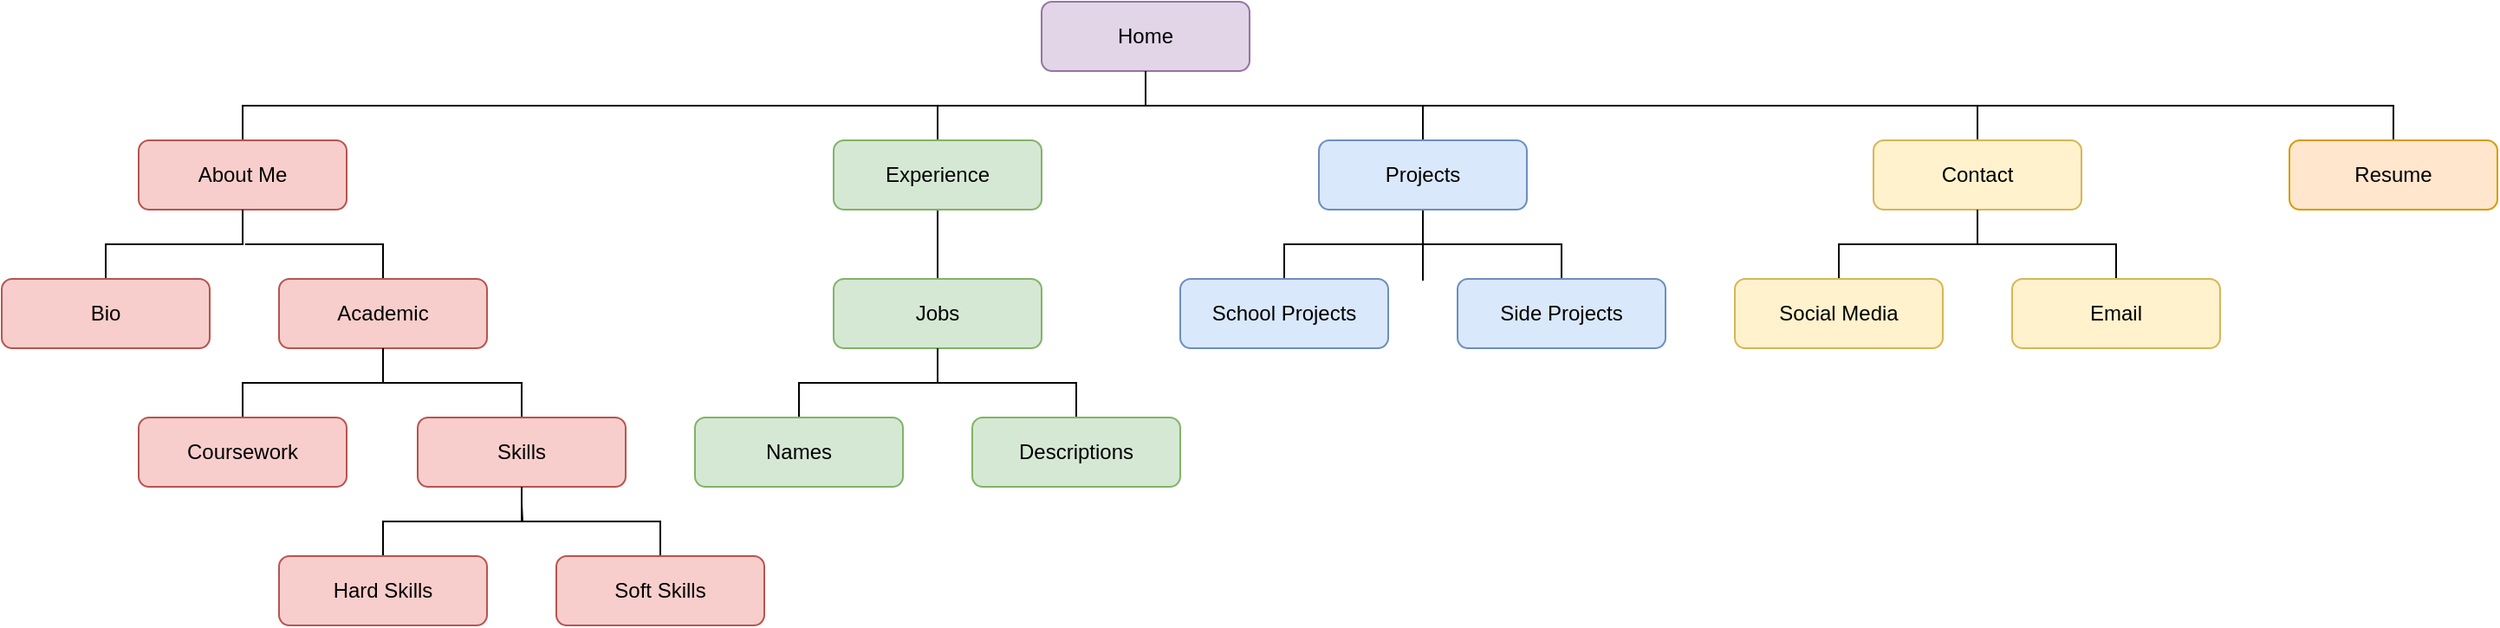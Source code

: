 <mxfile version="14.2.7" type="github">
  <diagram id="YcLZW-i6NJECOvsvgVJo" name="Page-1">
    <mxGraphModel dx="1791" dy="768" grid="1" gridSize="10" guides="1" tooltips="1" connect="1" arrows="1" fold="1" page="1" pageScale="1" pageWidth="850" pageHeight="1100" math="0" shadow="0">
      <root>
        <mxCell id="0" />
        <mxCell id="1" parent="0" />
        <mxCell id="TEuHIhI9oA07CfpRSKko-1" value="Home" style="rounded=1;whiteSpace=wrap;html=1;fillColor=#e1d5e7;strokeColor=#9673a6;" parent="1" vertex="1">
          <mxGeometry x="320" y="40" width="120" height="40" as="geometry" />
        </mxCell>
        <mxCell id="TEuHIhI9oA07CfpRSKko-23" style="edgeStyle=orthogonalEdgeStyle;rounded=0;orthogonalLoop=1;jettySize=auto;html=1;exitX=0.5;exitY=0;exitDx=0;exitDy=0;entryX=0.5;entryY=1;entryDx=0;entryDy=0;endArrow=none;endFill=0;" parent="1" source="TEuHIhI9oA07CfpRSKko-2" target="TEuHIhI9oA07CfpRSKko-1" edge="1">
          <mxGeometry relative="1" as="geometry" />
        </mxCell>
        <mxCell id="TEuHIhI9oA07CfpRSKko-2" value="About Me" style="rounded=1;whiteSpace=wrap;html=1;fillColor=#f8cecc;strokeColor=#b85450;" parent="1" vertex="1">
          <mxGeometry x="-201" y="120" width="120" height="40" as="geometry" />
        </mxCell>
        <mxCell id="TEuHIhI9oA07CfpRSKko-38" value="" style="edgeStyle=orthogonalEdgeStyle;rounded=0;orthogonalLoop=1;jettySize=auto;html=1;endArrow=none;endFill=0;" parent="1" source="TEuHIhI9oA07CfpRSKko-3" target="TEuHIhI9oA07CfpRSKko-34" edge="1">
          <mxGeometry relative="1" as="geometry" />
        </mxCell>
        <mxCell id="4KkldvgAypm87cWJKorb-4" style="edgeStyle=orthogonalEdgeStyle;rounded=0;orthogonalLoop=1;jettySize=auto;html=1;exitX=0.5;exitY=0;exitDx=0;exitDy=0;endArrow=none;endFill=0;" edge="1" parent="1" source="TEuHIhI9oA07CfpRSKko-3">
          <mxGeometry relative="1" as="geometry">
            <mxPoint x="260" y="100" as="targetPoint" />
          </mxGeometry>
        </mxCell>
        <mxCell id="TEuHIhI9oA07CfpRSKko-3" value="Experience&lt;span style=&quot;color: rgba(0 , 0 , 0 , 0) ; font-family: monospace ; font-size: 0px&quot;&gt;%3CmxGraphModel%3E%3Croot%3E%3CmxCell%20id%3D%220%22%2F%3E%3CmxCell%20id%3D%221%22%20parent%3D%220%22%2F%3E%3CmxCell%20id%3D%222%22%20value%3D%22About%20Me%22%20style%3D%22rounded%3D1%3BwhiteSpace%3Dwrap%3Bhtml%3D1%3B%22%20vertex%3D%221%22%20parent%3D%221%22%3E%3CmxGeometry%20x%3D%22120%22%20y%3D%22120%22%20width%3D%22120%22%20height%3D%2240%22%20as%3D%22geometry%22%2F%3E%3C%2FmxCell%3E%3C%2Froot%3E%3C%2FmxGraphModel%3E&lt;/span&gt;" style="rounded=1;whiteSpace=wrap;html=1;fillColor=#d5e8d4;strokeColor=#82b366;" parent="1" vertex="1">
          <mxGeometry x="200" y="120" width="120" height="40" as="geometry" />
        </mxCell>
        <mxCell id="TEuHIhI9oA07CfpRSKko-48" value="" style="edgeStyle=orthogonalEdgeStyle;rounded=0;orthogonalLoop=1;jettySize=auto;html=1;endArrow=none;endFill=0;" parent="1" source="TEuHIhI9oA07CfpRSKko-4" target="TEuHIhI9oA07CfpRSKko-47" edge="1">
          <mxGeometry relative="1" as="geometry" />
        </mxCell>
        <mxCell id="4KkldvgAypm87cWJKorb-6" style="edgeStyle=orthogonalEdgeStyle;rounded=0;orthogonalLoop=1;jettySize=auto;html=1;exitX=0.5;exitY=0;exitDx=0;exitDy=0;entryX=0.5;entryY=1;entryDx=0;entryDy=0;endArrow=none;endFill=0;" edge="1" parent="1" source="TEuHIhI9oA07CfpRSKko-4" target="TEuHIhI9oA07CfpRSKko-1">
          <mxGeometry relative="1" as="geometry">
            <Array as="points">
              <mxPoint x="540" y="100" />
              <mxPoint x="380" y="100" />
            </Array>
          </mxGeometry>
        </mxCell>
        <mxCell id="TEuHIhI9oA07CfpRSKko-4" value="Projects" style="rounded=1;whiteSpace=wrap;html=1;fillColor=#dae8fc;strokeColor=#6c8ebf;" parent="1" vertex="1">
          <mxGeometry x="480" y="120" width="120" height="40" as="geometry" />
        </mxCell>
        <mxCell id="4KkldvgAypm87cWJKorb-7" style="edgeStyle=orthogonalEdgeStyle;rounded=0;orthogonalLoop=1;jettySize=auto;html=1;exitX=0.5;exitY=0;exitDx=0;exitDy=0;endArrow=none;endFill=0;" edge="1" parent="1" source="TEuHIhI9oA07CfpRSKko-7">
          <mxGeometry relative="1" as="geometry">
            <mxPoint x="860" y="100" as="targetPoint" />
          </mxGeometry>
        </mxCell>
        <mxCell id="TEuHIhI9oA07CfpRSKko-7" value="Contact" style="rounded=1;whiteSpace=wrap;html=1;fillColor=#fff2cc;strokeColor=#d6b656;" parent="1" vertex="1">
          <mxGeometry x="800" y="120" width="120" height="40" as="geometry" />
        </mxCell>
        <mxCell id="4KkldvgAypm87cWJKorb-9" style="edgeStyle=orthogonalEdgeStyle;rounded=0;orthogonalLoop=1;jettySize=auto;html=1;exitX=0.5;exitY=0;exitDx=0;exitDy=0;endArrow=none;endFill=0;" edge="1" parent="1" source="TEuHIhI9oA07CfpRSKko-9">
          <mxGeometry relative="1" as="geometry">
            <mxPoint x="860" y="180" as="targetPoint" />
          </mxGeometry>
        </mxCell>
        <mxCell id="TEuHIhI9oA07CfpRSKko-9" value="Email" style="rounded=1;whiteSpace=wrap;html=1;fillColor=#fff2cc;strokeColor=#d6b656;" parent="1" vertex="1">
          <mxGeometry x="880" y="200" width="120" height="40" as="geometry" />
        </mxCell>
        <mxCell id="4KkldvgAypm87cWJKorb-8" style="edgeStyle=orthogonalEdgeStyle;rounded=0;orthogonalLoop=1;jettySize=auto;html=1;exitX=0.5;exitY=0;exitDx=0;exitDy=0;entryX=0.5;entryY=1;entryDx=0;entryDy=0;endArrow=none;endFill=0;" edge="1" parent="1" source="TEuHIhI9oA07CfpRSKko-10" target="TEuHIhI9oA07CfpRSKko-7">
          <mxGeometry relative="1" as="geometry" />
        </mxCell>
        <mxCell id="TEuHIhI9oA07CfpRSKko-10" value="Social Media" style="rounded=1;whiteSpace=wrap;html=1;fillColor=#fff2cc;strokeColor=#d6b656;" parent="1" vertex="1">
          <mxGeometry x="720" y="200" width="120" height="40" as="geometry" />
        </mxCell>
        <mxCell id="4KkldvgAypm87cWJKorb-11" style="edgeStyle=orthogonalEdgeStyle;rounded=0;orthogonalLoop=1;jettySize=auto;html=1;exitX=0.5;exitY=0;exitDx=0;exitDy=0;endArrow=none;endFill=0;" edge="1" parent="1" source="TEuHIhI9oA07CfpRSKko-16">
          <mxGeometry relative="1" as="geometry">
            <mxPoint x="-140" y="180" as="targetPoint" />
          </mxGeometry>
        </mxCell>
        <mxCell id="TEuHIhI9oA07CfpRSKko-16" value="Academic" style="rounded=1;whiteSpace=wrap;html=1;fillColor=#f8cecc;strokeColor=#b85450;" parent="1" vertex="1">
          <mxGeometry x="-120" y="200" width="120" height="40" as="geometry" />
        </mxCell>
        <mxCell id="4KkldvgAypm87cWJKorb-10" style="edgeStyle=orthogonalEdgeStyle;rounded=0;orthogonalLoop=1;jettySize=auto;html=1;exitX=0.5;exitY=0;exitDx=0;exitDy=0;entryX=0.5;entryY=1;entryDx=0;entryDy=0;endArrow=none;endFill=0;" edge="1" parent="1" source="TEuHIhI9oA07CfpRSKko-18" target="TEuHIhI9oA07CfpRSKko-2">
          <mxGeometry relative="1" as="geometry" />
        </mxCell>
        <mxCell id="TEuHIhI9oA07CfpRSKko-18" value="Bio" style="rounded=1;whiteSpace=wrap;html=1;fillColor=#f8cecc;strokeColor=#b85450;" parent="1" vertex="1">
          <mxGeometry x="-280" y="200" width="120" height="40" as="geometry" />
        </mxCell>
        <mxCell id="4KkldvgAypm87cWJKorb-12" style="edgeStyle=orthogonalEdgeStyle;rounded=0;orthogonalLoop=1;jettySize=auto;html=1;exitX=0.5;exitY=0;exitDx=0;exitDy=0;entryX=0.5;entryY=1;entryDx=0;entryDy=0;endArrow=none;endFill=0;" edge="1" parent="1" source="TEuHIhI9oA07CfpRSKko-25" target="TEuHIhI9oA07CfpRSKko-16">
          <mxGeometry relative="1" as="geometry" />
        </mxCell>
        <mxCell id="TEuHIhI9oA07CfpRSKko-25" value="Coursework" style="rounded=1;whiteSpace=wrap;html=1;fillColor=#f8cecc;strokeColor=#b85450;" parent="1" vertex="1">
          <mxGeometry x="-201" y="280" width="120" height="40" as="geometry" />
        </mxCell>
        <mxCell id="4KkldvgAypm87cWJKorb-13" style="edgeStyle=orthogonalEdgeStyle;rounded=0;orthogonalLoop=1;jettySize=auto;html=1;exitX=0.5;exitY=0;exitDx=0;exitDy=0;endArrow=none;endFill=0;" edge="1" parent="1" source="TEuHIhI9oA07CfpRSKko-26">
          <mxGeometry relative="1" as="geometry">
            <mxPoint x="-60" y="260" as="targetPoint" />
          </mxGeometry>
        </mxCell>
        <mxCell id="TEuHIhI9oA07CfpRSKko-26" value="Skills" style="rounded=1;whiteSpace=wrap;html=1;fillColor=#f8cecc;strokeColor=#b85450;" parent="1" vertex="1">
          <mxGeometry x="-40" y="280" width="120" height="40" as="geometry" />
        </mxCell>
        <mxCell id="4KkldvgAypm87cWJKorb-14" style="edgeStyle=orthogonalEdgeStyle;rounded=0;orthogonalLoop=1;jettySize=auto;html=1;exitX=0.5;exitY=0;exitDx=0;exitDy=0;entryX=0.5;entryY=1;entryDx=0;entryDy=0;endArrow=none;endFill=0;" edge="1" parent="1" source="TEuHIhI9oA07CfpRSKko-27" target="TEuHIhI9oA07CfpRSKko-26">
          <mxGeometry relative="1" as="geometry" />
        </mxCell>
        <mxCell id="TEuHIhI9oA07CfpRSKko-27" value="Hard Skills" style="rounded=1;whiteSpace=wrap;html=1;fillColor=#f8cecc;strokeColor=#b85450;" parent="1" vertex="1">
          <mxGeometry x="-120" y="360" width="120" height="40" as="geometry" />
        </mxCell>
        <mxCell id="4KkldvgAypm87cWJKorb-15" style="edgeStyle=orthogonalEdgeStyle;rounded=0;orthogonalLoop=1;jettySize=auto;html=1;exitX=0.5;exitY=0;exitDx=0;exitDy=0;endArrow=none;endFill=0;" edge="1" parent="1" source="TEuHIhI9oA07CfpRSKko-28">
          <mxGeometry relative="1" as="geometry">
            <mxPoint x="20" y="330" as="targetPoint" />
          </mxGeometry>
        </mxCell>
        <mxCell id="TEuHIhI9oA07CfpRSKko-28" value="Soft Skills" style="rounded=1;whiteSpace=wrap;html=1;fillColor=#f8cecc;strokeColor=#b85450;" parent="1" vertex="1">
          <mxGeometry x="40" y="360" width="120" height="40" as="geometry" />
        </mxCell>
        <mxCell id="TEuHIhI9oA07CfpRSKko-40" value="" style="edgeStyle=orthogonalEdgeStyle;rounded=0;orthogonalLoop=1;jettySize=auto;html=1;endArrow=none;endFill=0;" parent="1" source="TEuHIhI9oA07CfpRSKko-34" target="TEuHIhI9oA07CfpRSKko-39" edge="1">
          <mxGeometry relative="1" as="geometry" />
        </mxCell>
        <mxCell id="TEuHIhI9oA07CfpRSKko-34" value="Jobs" style="rounded=1;whiteSpace=wrap;html=1;fillColor=#d5e8d4;strokeColor=#82b366;" parent="1" vertex="1">
          <mxGeometry x="200" y="200" width="120" height="40" as="geometry" />
        </mxCell>
        <mxCell id="TEuHIhI9oA07CfpRSKko-39" value="Names" style="rounded=1;whiteSpace=wrap;html=1;fillColor=#d5e8d4;strokeColor=#82b366;" parent="1" vertex="1">
          <mxGeometry x="120" y="280" width="120" height="40" as="geometry" />
        </mxCell>
        <mxCell id="TEuHIhI9oA07CfpRSKko-43" style="edgeStyle=orthogonalEdgeStyle;rounded=0;orthogonalLoop=1;jettySize=auto;html=1;exitX=0.5;exitY=0;exitDx=0;exitDy=0;entryX=0.5;entryY=1;entryDx=0;entryDy=0;endArrow=none;endFill=0;" parent="1" source="TEuHIhI9oA07CfpRSKko-41" target="TEuHIhI9oA07CfpRSKko-34" edge="1">
          <mxGeometry relative="1" as="geometry" />
        </mxCell>
        <mxCell id="TEuHIhI9oA07CfpRSKko-41" value="Descriptions" style="rounded=1;whiteSpace=wrap;html=1;fillColor=#d5e8d4;strokeColor=#82b366;" parent="1" vertex="1">
          <mxGeometry x="280" y="280" width="120" height="40" as="geometry" />
        </mxCell>
        <mxCell id="4KkldvgAypm87cWJKorb-5" style="edgeStyle=orthogonalEdgeStyle;rounded=0;orthogonalLoop=1;jettySize=auto;html=1;exitX=0.5;exitY=0;exitDx=0;exitDy=0;endArrow=none;endFill=0;" edge="1" parent="1" source="TEuHIhI9oA07CfpRSKko-46">
          <mxGeometry relative="1" as="geometry">
            <mxPoint x="540" y="180" as="targetPoint" />
          </mxGeometry>
        </mxCell>
        <mxCell id="TEuHIhI9oA07CfpRSKko-46" value="School Projects" style="rounded=1;whiteSpace=wrap;html=1;fillColor=#dae8fc;strokeColor=#6c8ebf;" parent="1" vertex="1">
          <mxGeometry x="400" y="200" width="120" height="40" as="geometry" />
        </mxCell>
        <mxCell id="TEuHIhI9oA07CfpRSKko-47" value="Side Projects" style="rounded=1;whiteSpace=wrap;html=1;fillColor=#dae8fc;strokeColor=#6c8ebf;" parent="1" vertex="1">
          <mxGeometry x="560" y="200" width="120" height="40" as="geometry" />
        </mxCell>
        <mxCell id="4KkldvgAypm87cWJKorb-2" style="edgeStyle=orthogonalEdgeStyle;rounded=0;orthogonalLoop=1;jettySize=auto;html=1;exitX=0.5;exitY=0;exitDx=0;exitDy=0;endArrow=none;endFill=0;" edge="1" parent="1" source="4KkldvgAypm87cWJKorb-1">
          <mxGeometry relative="1" as="geometry">
            <mxPoint x="540" y="100" as="targetPoint" />
            <Array as="points">
              <mxPoint x="1100" y="100" />
            </Array>
          </mxGeometry>
        </mxCell>
        <mxCell id="4KkldvgAypm87cWJKorb-1" value="Resume" style="rounded=1;whiteSpace=wrap;html=1;fillColor=#ffe6cc;strokeColor=#d79b00;" vertex="1" parent="1">
          <mxGeometry x="1040" y="120" width="120" height="40" as="geometry" />
        </mxCell>
      </root>
    </mxGraphModel>
  </diagram>
</mxfile>
